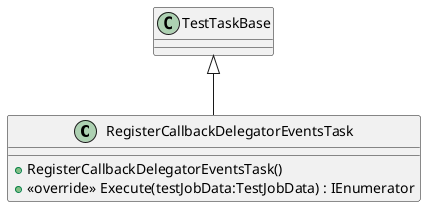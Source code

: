 @startuml
class RegisterCallbackDelegatorEventsTask {
    + RegisterCallbackDelegatorEventsTask()
    + <<override>> Execute(testJobData:TestJobData) : IEnumerator
}
TestTaskBase <|-- RegisterCallbackDelegatorEventsTask
@enduml
